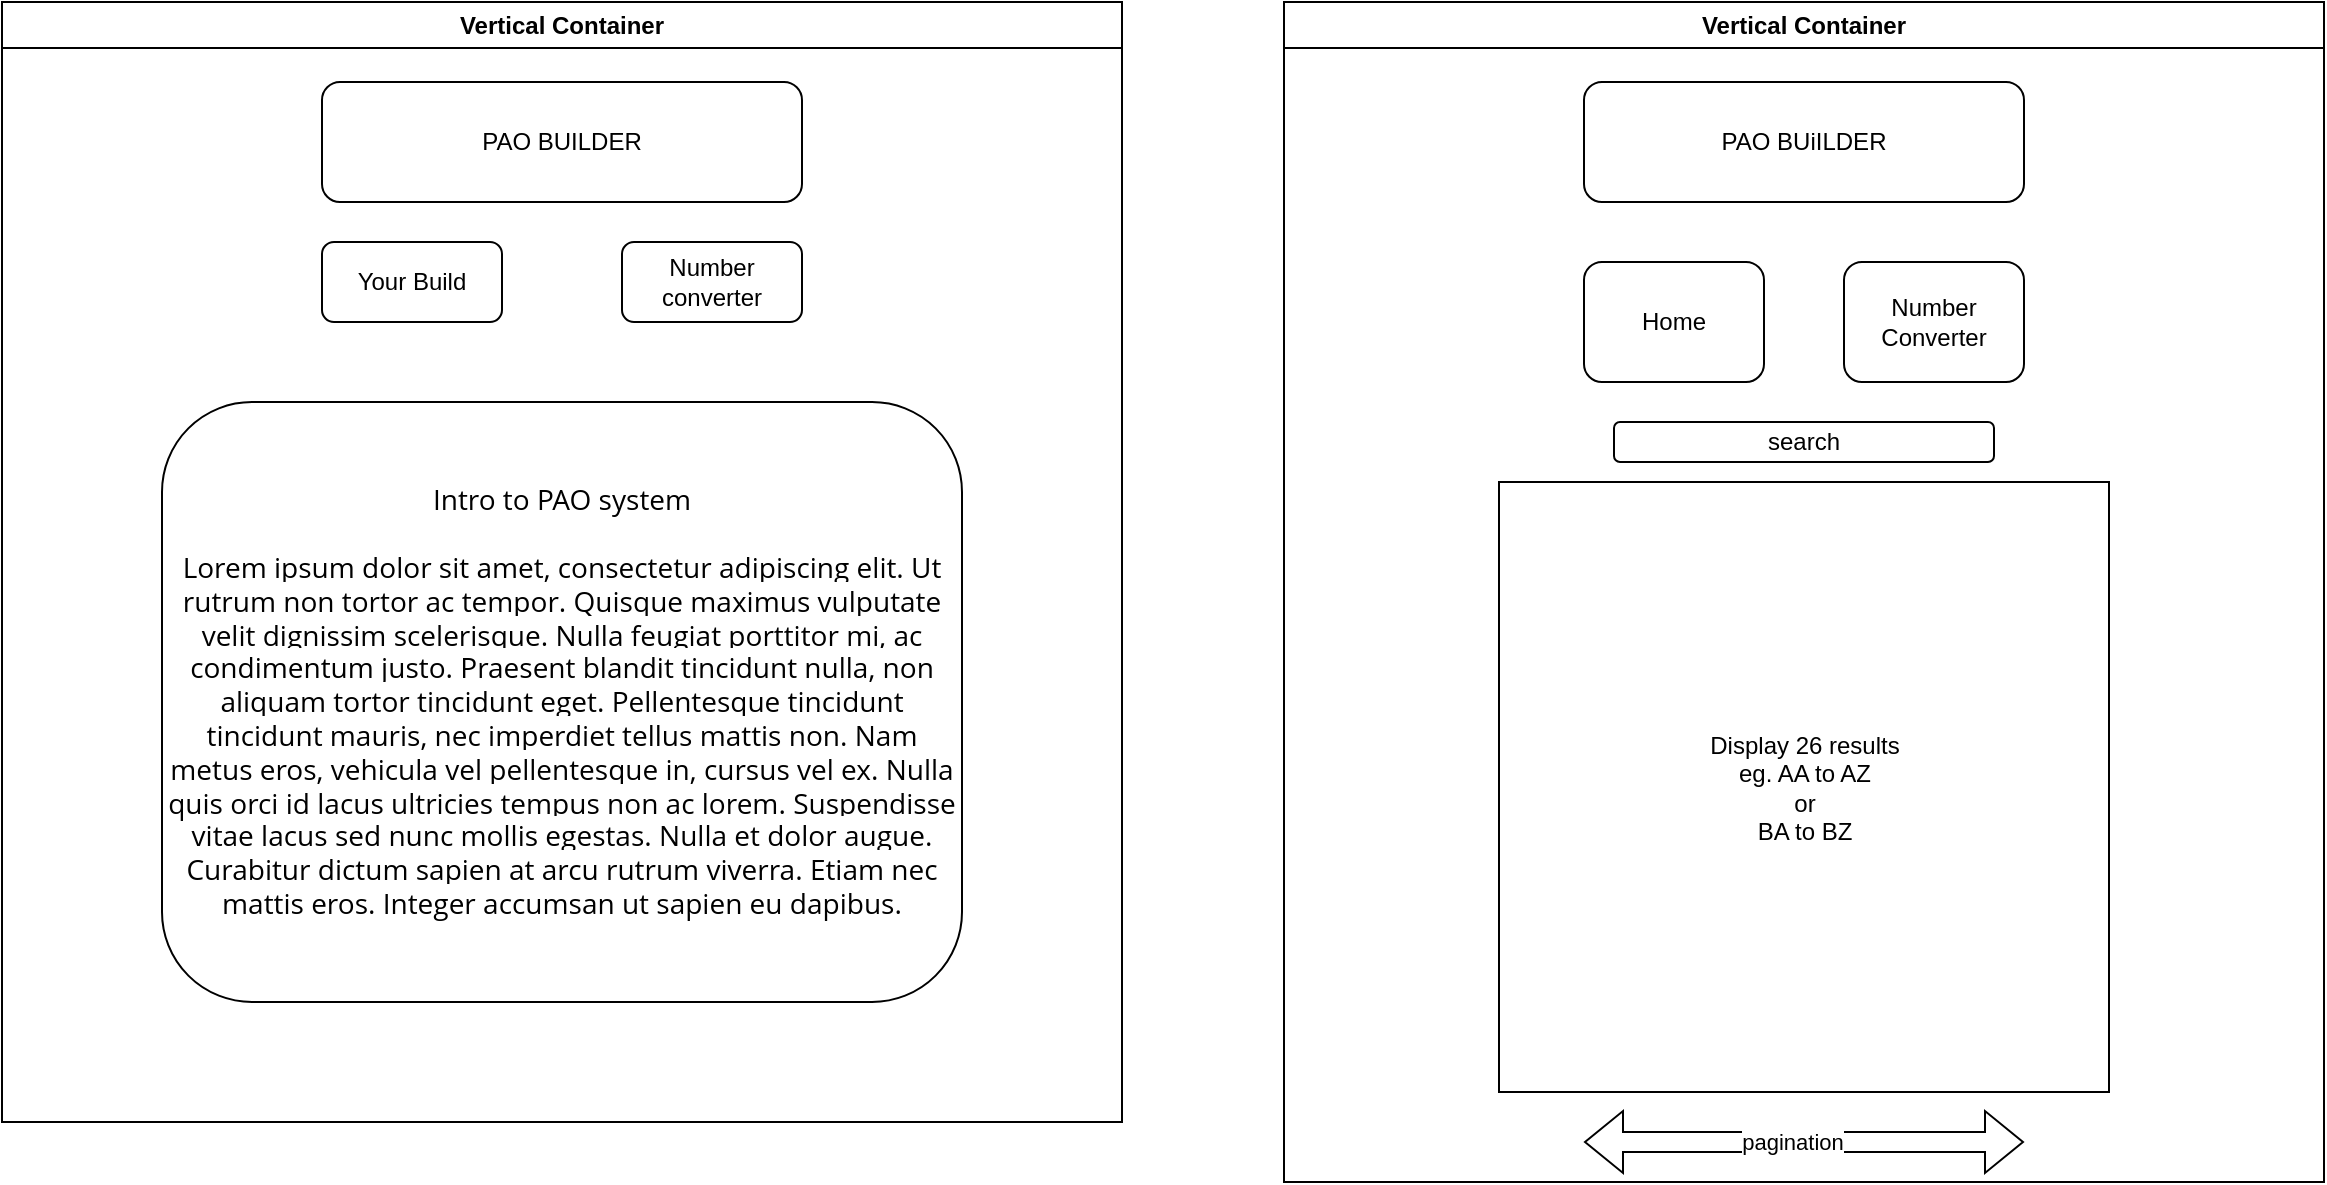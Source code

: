 <mxfile version="25.0.1">
  <diagram name="Page-1" id="6Pe_FZK1eR3tLW8eLPMV">
    <mxGraphModel dx="1158" dy="638" grid="1" gridSize="10" guides="1" tooltips="1" connect="1" arrows="1" fold="1" page="1" pageScale="1" pageWidth="827" pageHeight="1169" math="0" shadow="0">
      <root>
        <mxCell id="0" />
        <mxCell id="1" parent="0" />
        <mxCell id="kDZcJOzZq84Ycc0whQLT-1" value="Vertical Container" style="swimlane;whiteSpace=wrap;html=1;" vertex="1" parent="1">
          <mxGeometry x="80" y="40" width="560" height="560" as="geometry" />
        </mxCell>
        <mxCell id="kDZcJOzZq84Ycc0whQLT-2" value="PAO BUILDER" style="rounded=1;whiteSpace=wrap;html=1;" vertex="1" parent="kDZcJOzZq84Ycc0whQLT-1">
          <mxGeometry x="160" y="40" width="240" height="60" as="geometry" />
        </mxCell>
        <mxCell id="kDZcJOzZq84Ycc0whQLT-4" value="Your Build" style="rounded=1;whiteSpace=wrap;html=1;" vertex="1" parent="kDZcJOzZq84Ycc0whQLT-1">
          <mxGeometry x="160" y="120" width="90" height="40" as="geometry" />
        </mxCell>
        <mxCell id="kDZcJOzZq84Ycc0whQLT-3" value="Number converter" style="rounded=1;whiteSpace=wrap;html=1;" vertex="1" parent="kDZcJOzZq84Ycc0whQLT-1">
          <mxGeometry x="310" y="120" width="90" height="40" as="geometry" />
        </mxCell>
        <mxCell id="kDZcJOzZq84Ycc0whQLT-5" value="&lt;div&gt;&lt;span style=&quot;font-family: &amp;quot;Open Sans&amp;quot;, Arial, sans-serif; font-size: 14px; text-align: justify; background-color: rgb(255, 255, 255);&quot;&gt;Intro to PAO system&lt;/span&gt;&lt;/div&gt;&lt;div&gt;&lt;span style=&quot;font-family: &amp;quot;Open Sans&amp;quot;, Arial, sans-serif; font-size: 14px; text-align: justify; background-color: rgb(255, 255, 255);&quot;&gt;&lt;br&gt;&lt;/span&gt;&lt;/div&gt;&lt;span style=&quot;font-family: &amp;quot;Open Sans&amp;quot;, Arial, sans-serif; font-size: 14px; text-align: justify; background-color: rgb(255, 255, 255);&quot;&gt;Lorem ipsum dolor sit amet, consectetur adipiscing elit. Ut rutrum non tortor ac tempor. Quisque maximus vulputate velit dignissim scelerisque. Nulla feugiat porttitor mi, ac condimentum justo. Praesent blandit tincidunt nulla, non aliquam tortor tincidunt eget. Pellentesque tincidunt tincidunt mauris, nec imperdiet tellus mattis non. Nam metus eros, vehicula vel pellentesque in, cursus vel ex. Nulla quis orci id lacus ultricies tempus non ac lorem. Suspendisse vitae lacus sed nunc mollis egestas. Nulla et dolor augue. Curabitur dictum sapien at arcu rutrum viverra. Etiam nec mattis eros. Integer accumsan ut sapien eu dapibus.&lt;/span&gt;" style="rounded=1;whiteSpace=wrap;html=1;" vertex="1" parent="kDZcJOzZq84Ycc0whQLT-1">
          <mxGeometry x="80" y="200" width="400" height="300" as="geometry" />
        </mxCell>
        <mxCell id="kDZcJOzZq84Ycc0whQLT-6" value="Vertical Container" style="swimlane;whiteSpace=wrap;html=1;" vertex="1" parent="1">
          <mxGeometry x="721" y="40" width="520" height="590" as="geometry" />
        </mxCell>
        <mxCell id="kDZcJOzZq84Ycc0whQLT-7" value="PAO BUiILDER" style="rounded=1;whiteSpace=wrap;html=1;" vertex="1" parent="kDZcJOzZq84Ycc0whQLT-6">
          <mxGeometry x="150" y="40" width="220" height="60" as="geometry" />
        </mxCell>
        <mxCell id="kDZcJOzZq84Ycc0whQLT-9" value="Number Converter" style="rounded=1;whiteSpace=wrap;html=1;" vertex="1" parent="kDZcJOzZq84Ycc0whQLT-6">
          <mxGeometry x="280" y="130" width="90" height="60" as="geometry" />
        </mxCell>
        <mxCell id="kDZcJOzZq84Ycc0whQLT-8" value="Home" style="rounded=1;whiteSpace=wrap;html=1;" vertex="1" parent="kDZcJOzZq84Ycc0whQLT-6">
          <mxGeometry x="150" y="130" width="90" height="60" as="geometry" />
        </mxCell>
        <mxCell id="kDZcJOzZq84Ycc0whQLT-10" value="Display 26 results&lt;div&gt;eg. AA to AZ&lt;/div&gt;&lt;div&gt;or&lt;/div&gt;&lt;div&gt;BA to BZ&lt;/div&gt;" style="whiteSpace=wrap;html=1;aspect=fixed;" vertex="1" parent="kDZcJOzZq84Ycc0whQLT-6">
          <mxGeometry x="107.5" y="240" width="305" height="305" as="geometry" />
        </mxCell>
        <mxCell id="kDZcJOzZq84Ycc0whQLT-11" value="" style="shape=flexArrow;endArrow=classic;startArrow=classic;html=1;rounded=0;" edge="1" parent="kDZcJOzZq84Ycc0whQLT-6">
          <mxGeometry width="100" height="100" relative="1" as="geometry">
            <mxPoint x="150" y="570" as="sourcePoint" />
            <mxPoint x="370" y="570" as="targetPoint" />
          </mxGeometry>
        </mxCell>
        <mxCell id="kDZcJOzZq84Ycc0whQLT-12" value="pagination" style="edgeLabel;html=1;align=center;verticalAlign=middle;resizable=0;points=[];" vertex="1" connectable="0" parent="kDZcJOzZq84Ycc0whQLT-11">
          <mxGeometry x="-0.055" relative="1" as="geometry">
            <mxPoint as="offset" />
          </mxGeometry>
        </mxCell>
        <mxCell id="kDZcJOzZq84Ycc0whQLT-14" value="search" style="rounded=1;whiteSpace=wrap;html=1;" vertex="1" parent="kDZcJOzZq84Ycc0whQLT-6">
          <mxGeometry x="165" y="210" width="190" height="20" as="geometry" />
        </mxCell>
      </root>
    </mxGraphModel>
  </diagram>
</mxfile>
